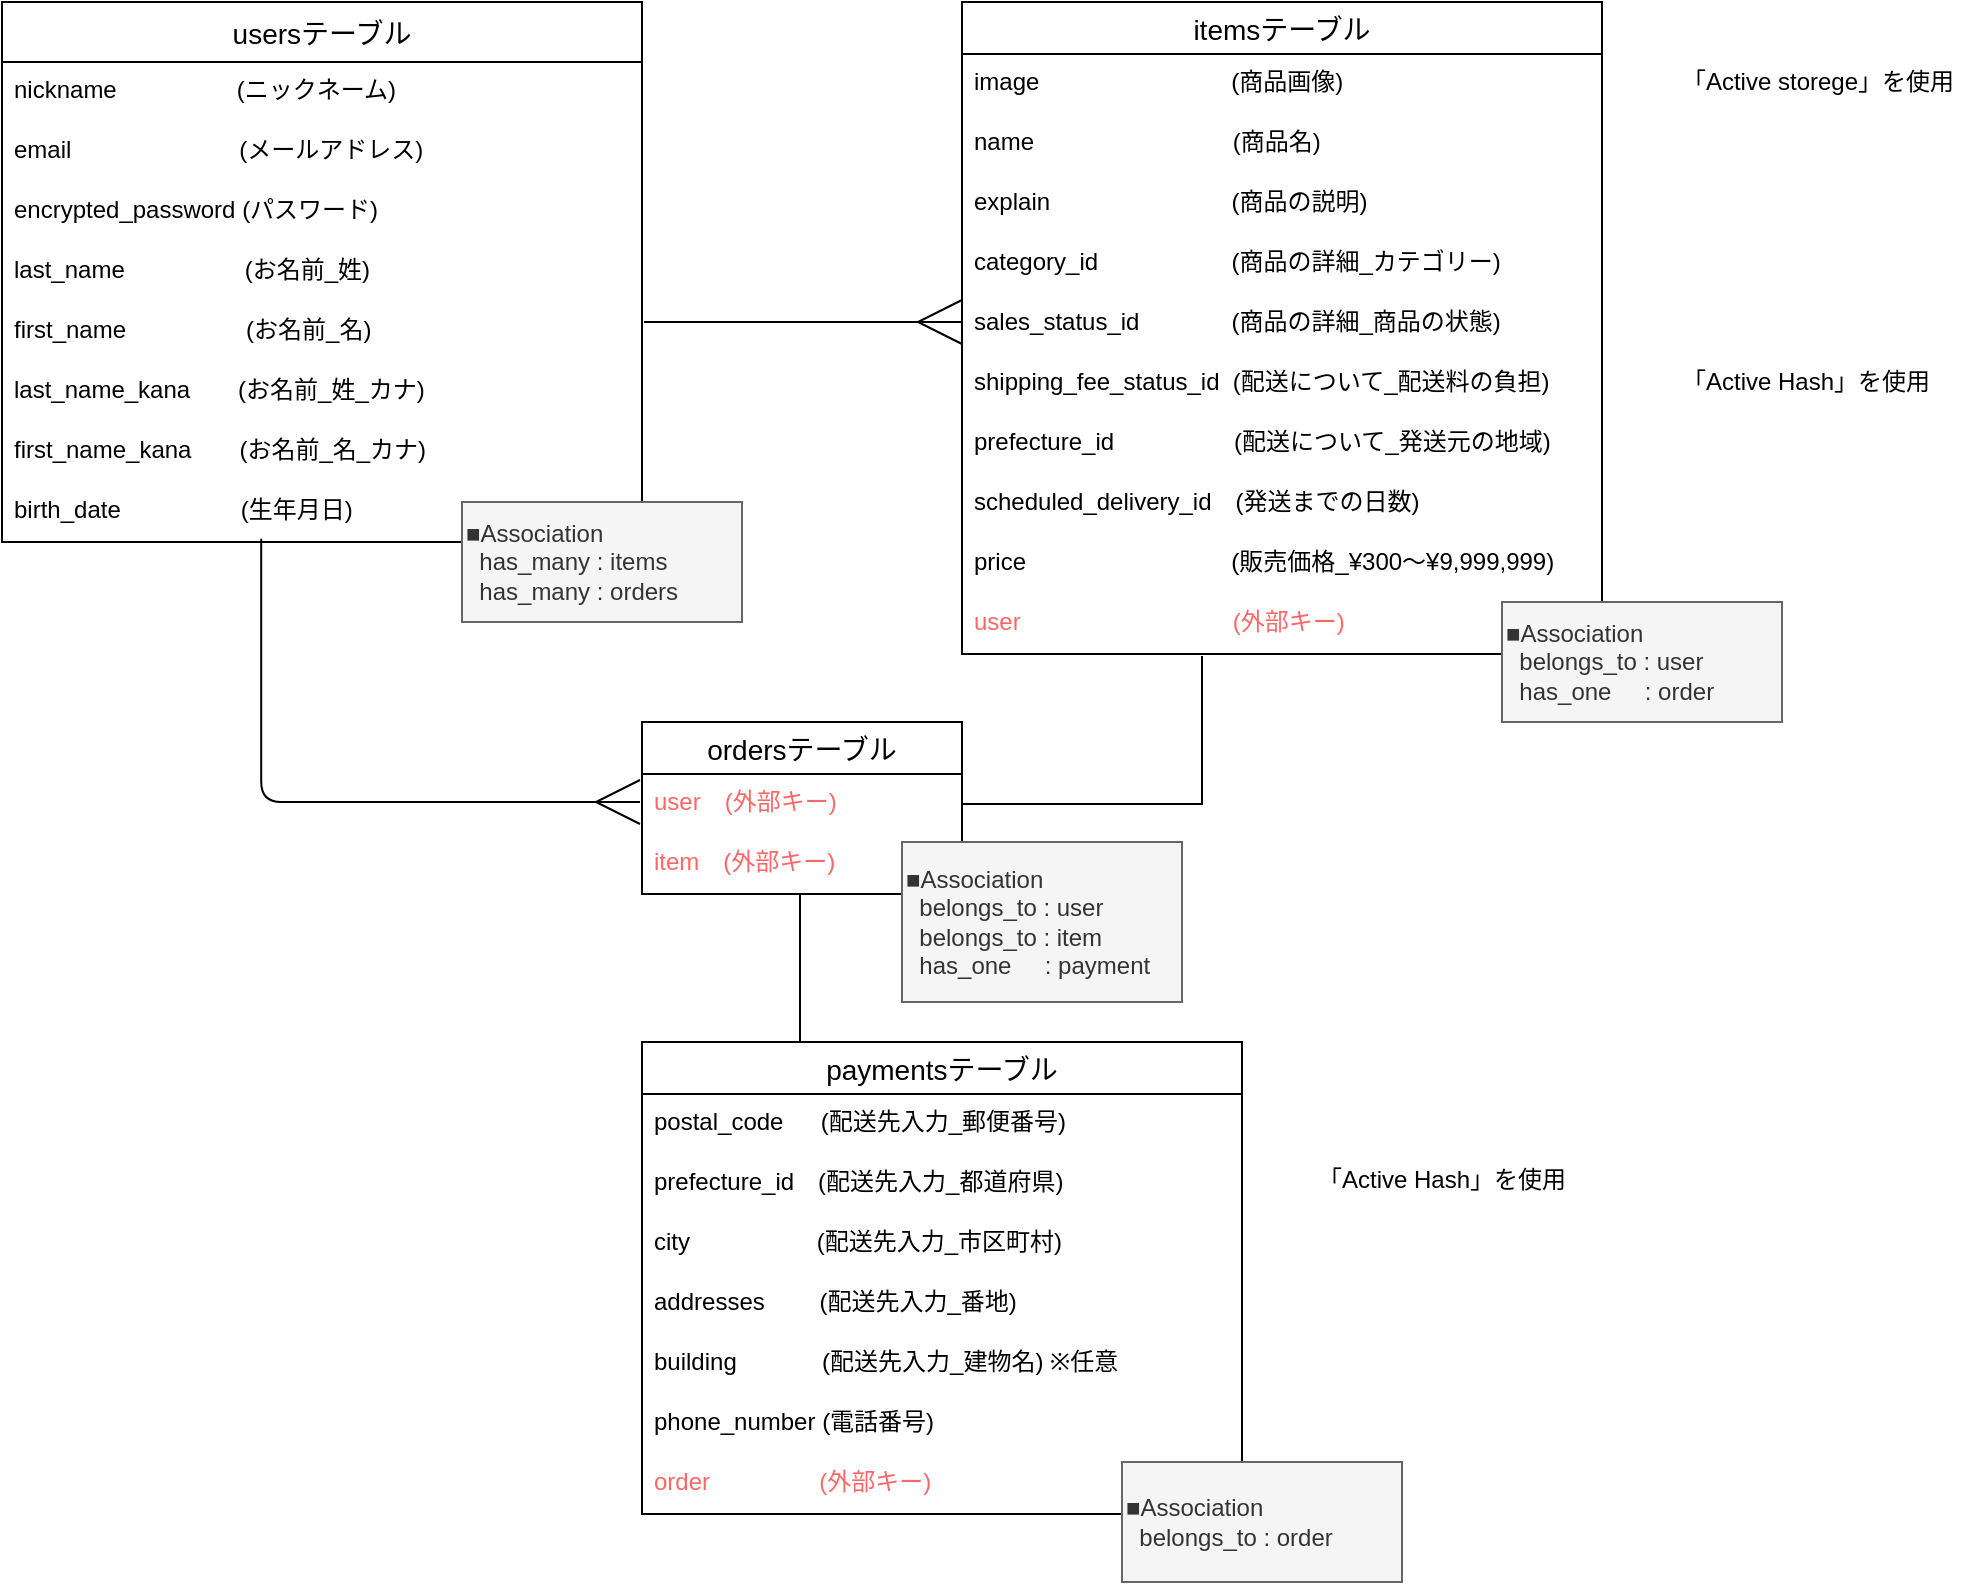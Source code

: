 <mxfile>
    <diagram id="XSD1ZceJccTuv2IwcgUf" name="ページ1">
        <mxGraphModel dx="1172" dy="804" grid="1" gridSize="10" guides="1" tooltips="1" connect="1" arrows="1" fold="1" page="1" pageScale="1" pageWidth="827" pageHeight="1169" math="0" shadow="0">
            <root>
                <mxCell id="0"/>
                <mxCell id="1" parent="0"/>
                <mxCell id="2" value="usersテーブル" style="swimlane;fontStyle=0;childLayout=stackLayout;horizontal=1;startSize=30;horizontalStack=0;resizeParent=1;resizeParentMax=0;resizeLast=0;collapsible=1;marginBottom=0;align=center;fontSize=14;verticalAlign=middle;" parent="1" vertex="1">
                    <mxGeometry x="80" y="40" width="320" height="270" as="geometry">
                        <mxRectangle x="80" y="30" width="120" height="26" as="alternateBounds"/>
                    </mxGeometry>
                </mxCell>
                <mxCell id="3" value="nickname　　　　　(ニックネーム)" style="text;strokeColor=none;fillColor=none;spacingLeft=4;spacingRight=4;overflow=hidden;rotatable=0;points=[[0,0.5],[1,0.5]];portConstraint=eastwest;fontSize=12;" parent="2" vertex="1">
                    <mxGeometry y="30" width="320" height="30" as="geometry"/>
                </mxCell>
                <mxCell id="4" value="email　　　　　　　(メールアドレス)" style="text;strokeColor=none;fillColor=none;spacingLeft=4;spacingRight=4;overflow=hidden;rotatable=0;points=[[0,0.5],[1,0.5]];portConstraint=eastwest;fontSize=12;" parent="2" vertex="1">
                    <mxGeometry y="60" width="320" height="30" as="geometry"/>
                </mxCell>
                <mxCell id="7" value="encrypted_password (パスワード)" style="text;strokeColor=none;fillColor=none;spacingLeft=4;spacingRight=4;overflow=hidden;rotatable=0;points=[[0,0.5],[1,0.5]];portConstraint=eastwest;fontSize=12;" parent="2" vertex="1">
                    <mxGeometry y="90" width="320" height="30" as="geometry"/>
                </mxCell>
                <mxCell id="8" value="last_name　　　　　(お名前_姓)" style="text;strokeColor=none;fillColor=none;spacingLeft=4;spacingRight=4;overflow=hidden;rotatable=0;points=[[0,0.5],[1,0.5]];portConstraint=eastwest;fontSize=12;" parent="2" vertex="1">
                    <mxGeometry y="120" width="320" height="30" as="geometry"/>
                </mxCell>
                <mxCell id="9" value="first_name　　　　　(お名前_名)" style="text;strokeColor=none;fillColor=none;spacingLeft=4;spacingRight=4;overflow=hidden;rotatable=0;points=[[0,0.5],[1,0.5]];portConstraint=eastwest;fontSize=12;" parent="2" vertex="1">
                    <mxGeometry y="150" width="320" height="30" as="geometry"/>
                </mxCell>
                <mxCell id="10" value="last_name_kana　　(お名前_姓_カナ)" style="text;strokeColor=none;fillColor=none;spacingLeft=4;spacingRight=4;overflow=hidden;rotatable=0;points=[[0,0.5],[1,0.5]];portConstraint=eastwest;fontSize=12;" parent="2" vertex="1">
                    <mxGeometry y="180" width="320" height="30" as="geometry"/>
                </mxCell>
                <mxCell id="11" value="first_name_kana　　(お名前_名_カナ)" style="text;strokeColor=none;fillColor=none;spacingLeft=4;spacingRight=4;overflow=hidden;rotatable=0;points=[[0,0.5],[1,0.5]];portConstraint=eastwest;fontSize=12;" parent="2" vertex="1">
                    <mxGeometry y="210" width="320" height="30" as="geometry"/>
                </mxCell>
                <mxCell id="12" value="birth_date　　　　　(生年月日)" style="text;strokeColor=none;fillColor=none;spacingLeft=4;spacingRight=4;overflow=hidden;rotatable=0;points=[[0,0.5],[1,0.5]];portConstraint=eastwest;fontSize=12;" parent="2" vertex="1">
                    <mxGeometry y="240" width="320" height="30" as="geometry"/>
                </mxCell>
                <mxCell id="13" value="itemsテーブル" style="swimlane;fontStyle=0;childLayout=stackLayout;horizontal=1;startSize=26;horizontalStack=0;resizeParent=1;resizeParentMax=0;resizeLast=0;collapsible=1;marginBottom=0;align=center;fontSize=14;" parent="1" vertex="1">
                    <mxGeometry x="560" y="40" width="320" height="326" as="geometry">
                        <mxRectangle x="80" y="360" width="120" height="26" as="alternateBounds"/>
                    </mxGeometry>
                </mxCell>
                <mxCell id="42" value="image　　　　　　　　(商品画像)" style="text;strokeColor=none;fillColor=none;spacingLeft=4;spacingRight=4;overflow=hidden;rotatable=0;points=[[0,0.5],[1,0.5]];portConstraint=eastwest;fontSize=12;fontStyle=0" parent="13" vertex="1">
                    <mxGeometry y="26" width="320" height="30" as="geometry"/>
                </mxCell>
                <mxCell id="14" value="name　　　　　　　　 (商品名)" style="text;strokeColor=none;fillColor=none;spacingLeft=4;spacingRight=4;overflow=hidden;rotatable=0;points=[[0,0.5],[1,0.5]];portConstraint=eastwest;fontSize=12;" parent="13" vertex="1">
                    <mxGeometry y="56" width="320" height="30" as="geometry"/>
                </mxCell>
                <mxCell id="15" value="explain　　　　　　　  (商品の説明)" style="text;strokeColor=none;fillColor=none;spacingLeft=4;spacingRight=4;overflow=hidden;rotatable=0;points=[[0,0.5],[1,0.5]];portConstraint=eastwest;fontSize=12;" parent="13" vertex="1">
                    <mxGeometry y="86" width="320" height="30" as="geometry"/>
                </mxCell>
                <mxCell id="16" value="category_id　　　　　  (商品の詳細_カテゴリー)" style="text;strokeColor=none;fillColor=none;spacingLeft=4;spacingRight=4;overflow=hidden;rotatable=0;points=[[0,0.5],[1,0.5]];portConstraint=eastwest;fontSize=12;" parent="13" vertex="1">
                    <mxGeometry y="116" width="320" height="30" as="geometry"/>
                </mxCell>
                <mxCell id="17" value="sales_status_id　　　   (商品の詳細_商品の状態)" style="text;strokeColor=none;fillColor=none;spacingLeft=4;spacingRight=4;overflow=hidden;rotatable=0;points=[[0,0.5],[1,0.5]];portConstraint=eastwest;fontSize=12;" parent="13" vertex="1">
                    <mxGeometry y="146" width="320" height="30" as="geometry"/>
                </mxCell>
                <mxCell id="18" value="shipping_fee_status_id  (配送について_配送料の負担)" style="text;strokeColor=none;fillColor=none;spacingLeft=4;spacingRight=4;overflow=hidden;rotatable=0;points=[[0,0.5],[1,0.5]];portConstraint=eastwest;fontSize=12;" parent="13" vertex="1">
                    <mxGeometry y="176" width="320" height="30" as="geometry"/>
                </mxCell>
                <mxCell id="19" value="prefecture_id　　　　　(配送について_発送元の地域)" style="text;strokeColor=none;fillColor=none;spacingLeft=4;spacingRight=4;overflow=hidden;rotatable=0;points=[[0,0.5],[1,0.5]];portConstraint=eastwest;fontSize=12;" parent="13" vertex="1">
                    <mxGeometry y="206" width="320" height="30" as="geometry"/>
                </mxCell>
                <mxCell id="20" value="scheduled_delivery_id　(発送までの日数)" style="text;strokeColor=none;fillColor=none;spacingLeft=4;spacingRight=4;overflow=hidden;rotatable=0;points=[[0,0.5],[1,0.5]];portConstraint=eastwest;fontSize=12;" parent="13" vertex="1">
                    <mxGeometry y="236" width="320" height="30" as="geometry"/>
                </mxCell>
                <mxCell id="21" value="price　　　　　　　　  (販売価格_¥300〜¥9,999,999)" style="text;strokeColor=none;fillColor=none;spacingLeft=4;spacingRight=4;overflow=hidden;rotatable=0;points=[[0,0.5],[1,0.5]];portConstraint=eastwest;fontSize=12;" parent="13" vertex="1">
                    <mxGeometry y="266" width="320" height="30" as="geometry"/>
                </mxCell>
                <mxCell id="22" value="user　　　　　　　　   (外部キー)" style="text;strokeColor=none;fillColor=none;spacingLeft=4;spacingRight=4;overflow=hidden;rotatable=0;points=[[0,0.5],[1,0.5]];portConstraint=eastwest;fontSize=12;fontColor=#FF6666;" parent="13" vertex="1">
                    <mxGeometry y="296" width="320" height="30" as="geometry"/>
                </mxCell>
                <mxCell id="27" value="ordersテーブル" style="swimlane;fontStyle=0;childLayout=stackLayout;horizontal=1;startSize=26;horizontalStack=0;resizeParent=1;resizeParentMax=0;resizeLast=0;collapsible=1;marginBottom=0;align=center;fontSize=14;" parent="1" vertex="1">
                    <mxGeometry x="400" y="400" width="160" height="86" as="geometry"/>
                </mxCell>
                <mxCell id="28" value="user　(外部キー)" style="text;strokeColor=none;fillColor=none;spacingLeft=4;spacingRight=4;overflow=hidden;rotatable=0;points=[[0,0.5],[1,0.5]];portConstraint=eastwest;fontSize=12;fontColor=#FF6666;" parent="27" vertex="1">
                    <mxGeometry y="26" width="160" height="30" as="geometry"/>
                </mxCell>
                <mxCell id="29" value="item　(外部キー)" style="text;strokeColor=none;fillColor=none;spacingLeft=4;spacingRight=4;overflow=hidden;rotatable=0;points=[[0,0.5],[1,0.5]];portConstraint=eastwest;fontSize=12;fontColor=#FF6666;" parent="27" vertex="1">
                    <mxGeometry y="56" width="160" height="30" as="geometry"/>
                </mxCell>
                <mxCell id="31" value="paymentsテーブル" style="swimlane;fontStyle=0;childLayout=stackLayout;horizontal=1;startSize=26;horizontalStack=0;resizeParent=1;resizeParentMax=0;resizeLast=0;collapsible=1;marginBottom=0;align=center;fontSize=14;" parent="1" vertex="1">
                    <mxGeometry x="400" y="560" width="300" height="236" as="geometry"/>
                </mxCell>
                <mxCell id="35" value="postal_code　  (配送先入力_郵便番号)" style="text;strokeColor=none;fillColor=none;spacingLeft=4;spacingRight=4;overflow=hidden;rotatable=0;points=[[0,0.5],[1,0.5]];portConstraint=eastwest;fontSize=12;" parent="31" vertex="1">
                    <mxGeometry y="26" width="300" height="30" as="geometry"/>
                </mxCell>
                <mxCell id="36" value="prefecture_id　(配送先入力_都道府県)" style="text;strokeColor=none;fillColor=none;spacingLeft=4;spacingRight=4;overflow=hidden;rotatable=0;points=[[0,0.5],[1,0.5]];portConstraint=eastwest;fontSize=12;" parent="31" vertex="1">
                    <mxGeometry y="56" width="300" height="30" as="geometry"/>
                </mxCell>
                <mxCell id="37" value="city　　　　　 (配送先入力_市区町村)" style="text;strokeColor=none;fillColor=none;spacingLeft=4;spacingRight=4;overflow=hidden;rotatable=0;points=[[0,0.5],[1,0.5]];portConstraint=eastwest;fontSize=12;" parent="31" vertex="1">
                    <mxGeometry y="86" width="300" height="30" as="geometry"/>
                </mxCell>
                <mxCell id="38" value="addresses　　 (配送先入力_番地)" style="text;strokeColor=none;fillColor=none;spacingLeft=4;spacingRight=4;overflow=hidden;rotatable=0;points=[[0,0.5],[1,0.5]];portConstraint=eastwest;fontSize=12;" parent="31" vertex="1">
                    <mxGeometry y="116" width="300" height="30" as="geometry"/>
                </mxCell>
                <mxCell id="39" value="building　　　  (配送先入力_建物名) ※任意" style="text;strokeColor=none;fillColor=none;spacingLeft=4;spacingRight=4;overflow=hidden;rotatable=0;points=[[0,0.5],[1,0.5]];portConstraint=eastwest;fontSize=12;" parent="31" vertex="1">
                    <mxGeometry y="146" width="300" height="30" as="geometry"/>
                </mxCell>
                <mxCell id="40" value="phone_number (電話番号)" style="text;strokeColor=none;fillColor=none;spacingLeft=4;spacingRight=4;overflow=hidden;rotatable=0;points=[[0,0.5],[1,0.5]];portConstraint=eastwest;fontSize=12;" parent="31" vertex="1">
                    <mxGeometry y="176" width="300" height="30" as="geometry"/>
                </mxCell>
                <mxCell id="41" value="order　　　　  (外部キー)" style="text;strokeColor=none;fillColor=none;spacingLeft=4;spacingRight=4;overflow=hidden;rotatable=0;points=[[0,0.5],[1,0.5]];portConstraint=eastwest;fontSize=12;fontColor=#FF6666;" parent="31" vertex="1">
                    <mxGeometry y="206" width="300" height="30" as="geometry"/>
                </mxCell>
                <mxCell id="45" value="" style="edgeStyle=entityRelationEdgeStyle;fontSize=12;html=1;endArrow=ERmany;fontColor=#FF6666;endSize=20;startSize=20;" parent="1" edge="1">
                    <mxGeometry width="100" height="100" relative="1" as="geometry">
                        <mxPoint x="401" y="200" as="sourcePoint"/>
                        <mxPoint x="560" y="200" as="targetPoint"/>
                    </mxGeometry>
                </mxCell>
                <mxCell id="46" value="" style="edgeStyle=orthogonalEdgeStyle;fontSize=12;html=1;endArrow=ERmany;fontColor=#FF6666;endSize=20;startSize=20;exitX=0.405;exitY=0.944;exitDx=0;exitDy=0;exitPerimeter=0;" parent="1" edge="1" source="12">
                    <mxGeometry width="100" height="100" relative="1" as="geometry">
                        <mxPoint x="209" y="320" as="sourcePoint"/>
                        <mxPoint x="399" y="440" as="targetPoint"/>
                        <Array as="points">
                            <mxPoint x="210" y="440"/>
                        </Array>
                    </mxGeometry>
                </mxCell>
                <mxCell id="47" value="" style="endArrow=none;html=1;rounded=0;fontColor=#FF6666;startSize=20;endSize=20;exitX=1;exitY=0.5;exitDx=0;exitDy=0;" parent="1" source="28" edge="1">
                    <mxGeometry relative="1" as="geometry">
                        <mxPoint x="510" y="280" as="sourcePoint"/>
                        <mxPoint x="680" y="367" as="targetPoint"/>
                        <Array as="points">
                            <mxPoint x="680" y="441"/>
                        </Array>
                    </mxGeometry>
                </mxCell>
                <mxCell id="49" value="" style="line;strokeWidth=1;rotatable=0;dashed=0;labelPosition=right;align=left;verticalAlign=middle;spacingTop=0;spacingLeft=6;points=[];portConstraint=eastwest;fontColor=#FF6666;direction=south;" parent="1" vertex="1">
                    <mxGeometry x="474" y="486" width="10" height="74" as="geometry"/>
                </mxCell>
                <mxCell id="50" value="" style="shape=curlyBracket;whiteSpace=wrap;html=1;rounded=1;flipH=1;fontColor=#FF6666;verticalAlign=middle;strokeColor=#FFFFFF;" parent="1" vertex="1">
                    <mxGeometry x="886" y="160" width="20" height="140" as="geometry"/>
                </mxCell>
                <mxCell id="51" value="" style="shape=curlyBracket;whiteSpace=wrap;html=1;rounded=1;flipH=1;fontColor=#FF6666;verticalAlign=middle;strokeColor=#FFFFFF;" parent="1" vertex="1">
                    <mxGeometry x="890" y="70" width="20" height="20" as="geometry"/>
                </mxCell>
                <mxCell id="53" value="&lt;font style=&quot;background-color: rgb(255 , 255 , 255)&quot;&gt;「Active Hash」を使用&lt;/font&gt;" style="rounded=0;whiteSpace=wrap;html=1;verticalAlign=middle;fillColor=none;strokeColor=none;fontColor=#000000;" parent="1" vertex="1">
                    <mxGeometry x="902" y="200" width="160" height="60" as="geometry"/>
                </mxCell>
                <mxCell id="54" value="&lt;font&gt;&lt;span style=&quot;background-color: rgb(255 , 255 , 255)&quot;&gt;「Active storege」を使用&lt;/span&gt;&lt;/font&gt;" style="rounded=0;whiteSpace=wrap;html=1;verticalAlign=middle;fillColor=none;strokeColor=none;fontColor=#000000;" parent="1" vertex="1">
                    <mxGeometry x="905" y="50" width="166" height="60" as="geometry"/>
                </mxCell>
                <mxCell id="56" value="" style="shape=curlyBracket;whiteSpace=wrap;html=1;rounded=1;flipH=1;fontColor=#FF6666;verticalAlign=middle;strokeColor=#FFFFFF;" parent="1" vertex="1">
                    <mxGeometry x="708" y="619" width="20" height="20" as="geometry"/>
                </mxCell>
                <mxCell id="57" value="&lt;font style=&quot;background-color: rgb(255 , 255 , 255)&quot;&gt;「Active Hash」を使用&lt;/font&gt;" style="rounded=0;whiteSpace=wrap;html=1;verticalAlign=middle;fillColor=none;strokeColor=none;fontColor=#000000;" parent="1" vertex="1">
                    <mxGeometry x="720" y="599" width="160" height="60" as="geometry"/>
                </mxCell>
                <mxCell id="58" value="■Association&lt;br&gt;&amp;nbsp; has_many : items&lt;br&gt;&amp;nbsp; has_many : orders" style="whiteSpace=wrap;html=1;align=left;fillColor=#f5f5f5;strokeColor=#666666;fontColor=#333333;" parent="1" vertex="1">
                    <mxGeometry x="310" y="290" width="140" height="60" as="geometry"/>
                </mxCell>
                <mxCell id="59" value="■Association&lt;br&gt;&amp;nbsp; belongs_to : user&lt;br&gt;&amp;nbsp; has_one&amp;nbsp; &amp;nbsp; &amp;nbsp;: order" style="whiteSpace=wrap;html=1;align=left;fillColor=#f5f5f5;strokeColor=#666666;fontColor=#333333;" vertex="1" parent="1">
                    <mxGeometry x="830" y="340" width="140" height="60" as="geometry"/>
                </mxCell>
                <mxCell id="60" value="■Association&lt;br&gt;&amp;nbsp; belongs_to : user&lt;br&gt;&amp;nbsp; belongs_to : item&lt;br&gt;&amp;nbsp; has_one&amp;nbsp; &amp;nbsp; &amp;nbsp;: payment" style="whiteSpace=wrap;html=1;align=left;fillColor=#f5f5f5;strokeColor=#666666;fontColor=#333333;" vertex="1" parent="1">
                    <mxGeometry x="530" y="460" width="140" height="80" as="geometry"/>
                </mxCell>
                <mxCell id="61" value="■Association&lt;br&gt;&amp;nbsp; belongs_to : order" style="whiteSpace=wrap;html=1;align=left;fillColor=#f5f5f5;strokeColor=#666666;fontColor=#333333;" vertex="1" parent="1">
                    <mxGeometry x="640" y="770" width="140" height="60" as="geometry"/>
                </mxCell>
            </root>
        </mxGraphModel>
    </diagram>
</mxfile>